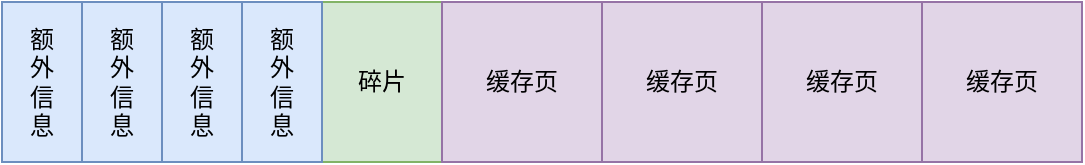 <mxfile version="20.3.7" type="github">
  <diagram id="lzuxYSnDFWuaB7cAEX7z" name="Page-1">
    <mxGraphModel dx="781" dy="436" grid="1" gridSize="10" guides="1" tooltips="1" connect="1" arrows="1" fold="1" page="1" pageScale="1" pageWidth="827" pageHeight="1169" math="0" shadow="0">
      <root>
        <mxCell id="0" />
        <mxCell id="1" parent="0" />
        <mxCell id="_hvPgy7QcTn9_etGL15T-2" value="额&lt;br&gt;外&lt;br&gt;信&lt;br&gt;息" style="rounded=0;whiteSpace=wrap;html=1;fillColor=#dae8fc;strokeColor=#6c8ebf;" vertex="1" parent="1">
          <mxGeometry x="80" y="80" width="40" height="80" as="geometry" />
        </mxCell>
        <mxCell id="_hvPgy7QcTn9_etGL15T-3" value="额&lt;br&gt;外&lt;br&gt;信&lt;br&gt;息" style="rounded=0;whiteSpace=wrap;html=1;fillColor=#dae8fc;strokeColor=#6c8ebf;" vertex="1" parent="1">
          <mxGeometry x="120" y="80" width="40" height="80" as="geometry" />
        </mxCell>
        <mxCell id="_hvPgy7QcTn9_etGL15T-4" value="额&lt;br&gt;外&lt;br&gt;信&lt;br&gt;息" style="rounded=0;whiteSpace=wrap;html=1;fillColor=#dae8fc;strokeColor=#6c8ebf;" vertex="1" parent="1">
          <mxGeometry x="160" y="80" width="40" height="80" as="geometry" />
        </mxCell>
        <mxCell id="_hvPgy7QcTn9_etGL15T-5" value="碎片" style="rounded=0;whiteSpace=wrap;html=1;fillColor=#d5e8d4;strokeColor=#82b366;" vertex="1" parent="1">
          <mxGeometry x="240" y="80" width="60" height="80" as="geometry" />
        </mxCell>
        <mxCell id="_hvPgy7QcTn9_etGL15T-6" value="额&lt;br&gt;外&lt;br&gt;信&lt;br&gt;息" style="rounded=0;whiteSpace=wrap;html=1;fillColor=#dae8fc;strokeColor=#6c8ebf;" vertex="1" parent="1">
          <mxGeometry x="200" y="80" width="40" height="80" as="geometry" />
        </mxCell>
        <mxCell id="_hvPgy7QcTn9_etGL15T-7" value="缓存页" style="rounded=0;whiteSpace=wrap;html=1;fillColor=#e1d5e7;strokeColor=#9673a6;" vertex="1" parent="1">
          <mxGeometry x="300" y="80" width="80" height="80" as="geometry" />
        </mxCell>
        <mxCell id="_hvPgy7QcTn9_etGL15T-8" value="缓存页" style="rounded=0;whiteSpace=wrap;html=1;fillColor=#e1d5e7;strokeColor=#9673a6;" vertex="1" parent="1">
          <mxGeometry x="380" y="80" width="80" height="80" as="geometry" />
        </mxCell>
        <mxCell id="_hvPgy7QcTn9_etGL15T-9" value="缓存页" style="rounded=0;whiteSpace=wrap;html=1;fillColor=#e1d5e7;strokeColor=#9673a6;" vertex="1" parent="1">
          <mxGeometry x="460" y="80" width="80" height="80" as="geometry" />
        </mxCell>
        <mxCell id="_hvPgy7QcTn9_etGL15T-10" value="缓存页" style="rounded=0;whiteSpace=wrap;html=1;fillColor=#e1d5e7;strokeColor=#9673a6;" vertex="1" parent="1">
          <mxGeometry x="540" y="80" width="80" height="80" as="geometry" />
        </mxCell>
      </root>
    </mxGraphModel>
  </diagram>
</mxfile>

